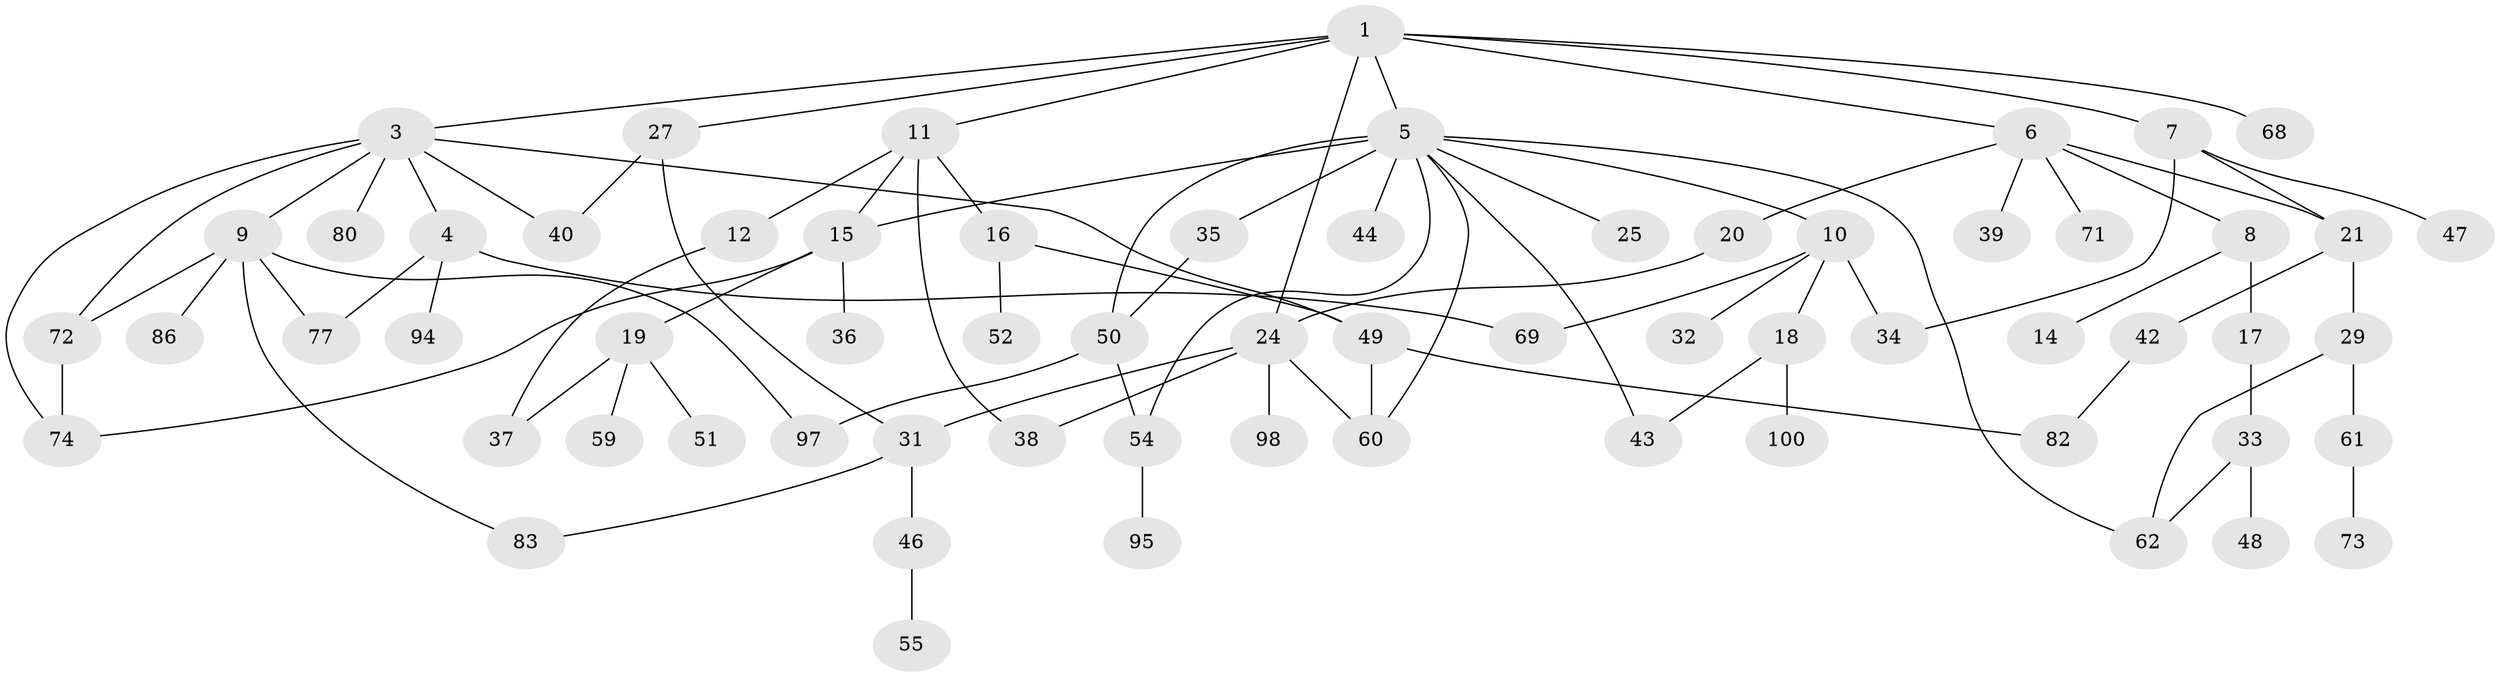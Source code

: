 // original degree distribution, {4: 0.08, 6: 0.02, 2: 0.3, 9: 0.01, 7: 0.01, 3: 0.22, 5: 0.07, 1: 0.29}
// Generated by graph-tools (version 1.1) at 2025/54/02/21/25 11:54:43]
// undirected, 65 vertices, 88 edges
graph export_dot {
graph [start="1"]
  node [color=gray90,style=filled];
  1 [super="+2"];
  3 [super="+26"];
  4 [super="+13"];
  5 [super="+22"];
  6 [super="+41"];
  7 [super="+28"];
  8;
  9 [super="+87"];
  10 [super="+23"];
  11 [super="+45"];
  12 [super="+30"];
  14;
  15 [super="+85"];
  16;
  17;
  18 [super="+89"];
  19 [super="+58"];
  20;
  21;
  24 [super="+57"];
  25;
  27 [super="+79"];
  29 [super="+78"];
  31 [super="+66"];
  32;
  33;
  34 [super="+75"];
  35 [super="+90"];
  36;
  37 [super="+67"];
  38 [super="+65"];
  39;
  40 [super="+56"];
  42;
  43 [super="+53"];
  44 [super="+81"];
  46;
  47;
  48;
  49 [super="+63"];
  50 [super="+99"];
  51;
  52;
  54;
  55;
  59;
  60 [super="+76"];
  61;
  62 [super="+64"];
  68 [super="+84"];
  69 [super="+70"];
  71;
  72 [super="+96"];
  73 [super="+92"];
  74 [super="+93"];
  77 [super="+91"];
  80;
  82;
  83 [super="+88"];
  86;
  94;
  95;
  97;
  98;
  100;
  1 -- 3;
  1 -- 6;
  1 -- 27;
  1 -- 68;
  1 -- 5;
  1 -- 7;
  1 -- 24;
  1 -- 11;
  3 -- 4;
  3 -- 9;
  3 -- 80;
  3 -- 49;
  3 -- 74;
  3 -- 40;
  3 -- 72;
  4 -- 69;
  4 -- 77;
  4 -- 94;
  5 -- 10;
  5 -- 15;
  5 -- 35;
  5 -- 43;
  5 -- 50;
  5 -- 44 [weight=2];
  5 -- 54;
  5 -- 25;
  5 -- 60;
  5 -- 62;
  6 -- 8;
  6 -- 20;
  6 -- 21;
  6 -- 39;
  6 -- 71;
  7 -- 47;
  7 -- 34;
  7 -- 21;
  8 -- 14;
  8 -- 17;
  9 -- 72;
  9 -- 86;
  9 -- 77;
  9 -- 83;
  9 -- 97;
  10 -- 18;
  10 -- 32;
  10 -- 34;
  10 -- 69;
  11 -- 12;
  11 -- 16;
  11 -- 38;
  11 -- 15;
  12 -- 37;
  15 -- 19;
  15 -- 36;
  15 -- 74;
  16 -- 52;
  16 -- 49;
  17 -- 33;
  18 -- 100;
  18 -- 43;
  19 -- 51;
  19 -- 59;
  19 -- 37;
  20 -- 24;
  21 -- 29 [weight=2];
  21 -- 42;
  24 -- 98;
  24 -- 60;
  24 -- 38;
  24 -- 31;
  27 -- 31;
  27 -- 40;
  29 -- 61;
  29 -- 62;
  31 -- 46;
  31 -- 83;
  33 -- 48;
  33 -- 62;
  35 -- 50;
  42 -- 82;
  46 -- 55;
  49 -- 82;
  49 -- 60;
  50 -- 97;
  50 -- 54;
  54 -- 95;
  61 -- 73;
  72 -- 74;
}
